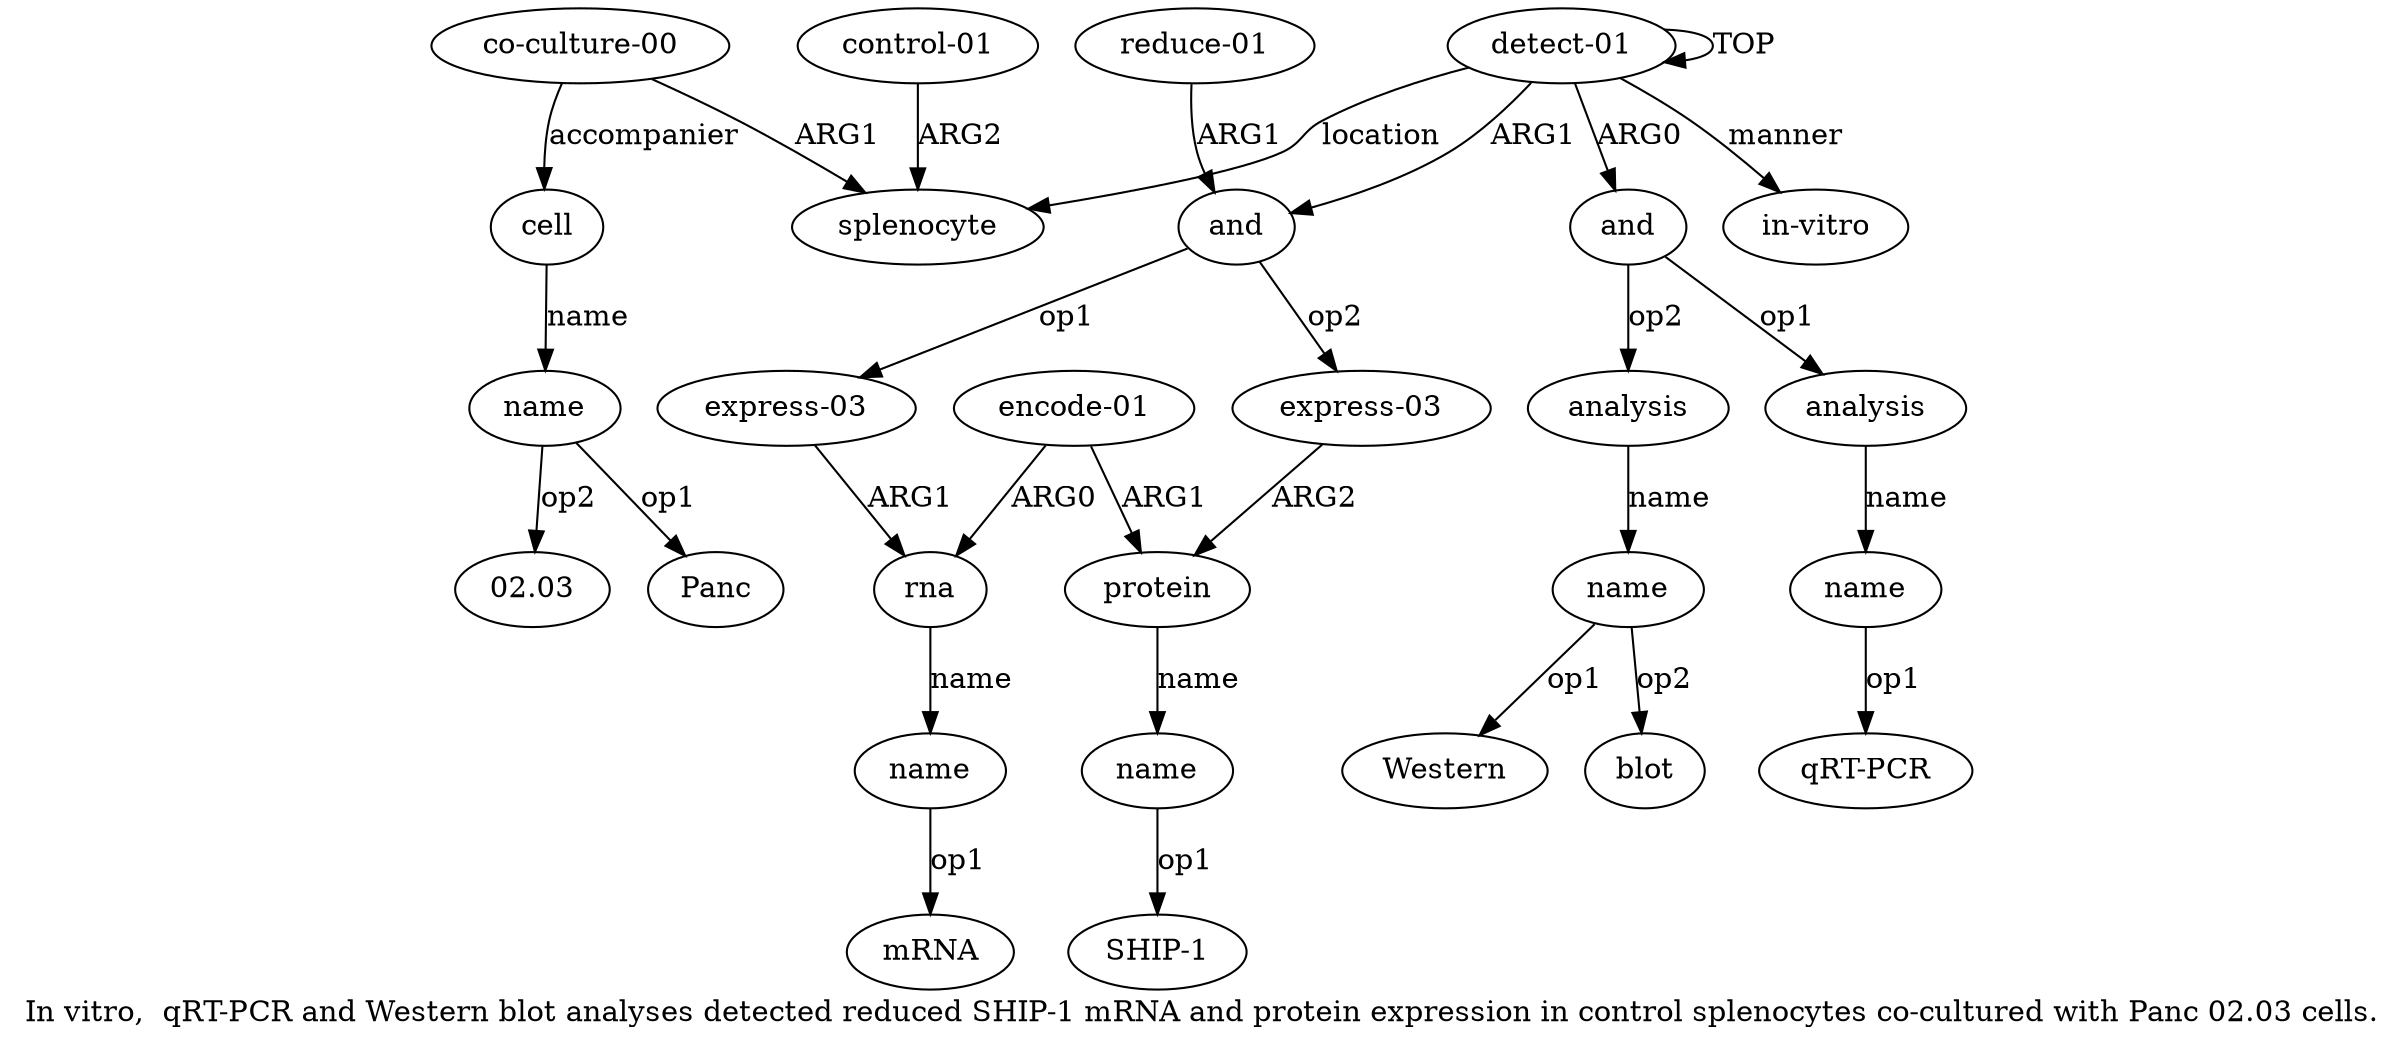 digraph  {
	graph [label="In vitro,  qRT-PCR and Western blot analyses detected reduced SHIP-1 mRNA and protein expression in control splenocytes co-cultured \
with Panc 02.03 cells."];
	node [label="\N"];
	a20	 [color=black,
		gold_ind=20,
		gold_label="in-vitro",
		label="in-vitro",
		test_ind=20,
		test_label="in-vitro"];
	"a5 Western"	 [color=black,
		gold_ind=-1,
		gold_label=Western,
		label=Western,
		test_ind=-1,
		test_label=Western];
	"a19 02.03"	 [color=black,
		gold_ind=-1,
		gold_label=02.03,
		label=02.03,
		test_ind=-1,
		test_label=02.03];
	"a3 qRT-PCR"	 [color=black,
		gold_ind=-1,
		gold_label="qRT-PCR",
		label="qRT-PCR",
		test_ind=-1,
		test_label="qRT-PCR"];
	a15	 [color=black,
		gold_ind=15,
		gold_label=splenocyte,
		label=splenocyte,
		test_ind=15,
		test_label=splenocyte];
	a14	 [color=black,
		gold_ind=14,
		gold_label="reduce-01",
		label="reduce-01",
		test_ind=14,
		test_label="reduce-01"];
	a6	 [color=black,
		gold_ind=6,
		gold_label=and,
		label=and,
		test_ind=6,
		test_label=and];
	a14 -> a6 [key=0,
	color=black,
	gold_label=ARG1,
	label=ARG1,
	test_label=ARG1];
a17 [color=black,
	gold_ind=17,
	gold_label="co-culture-00",
	label="co-culture-00",
	test_ind=17,
	test_label="co-culture-00"];
a17 -> a15 [key=0,
color=black,
gold_label=ARG1,
label=ARG1,
test_label=ARG1];
a18 [color=black,
gold_ind=18,
gold_label=cell,
label=cell,
test_ind=18,
test_label=cell];
a17 -> a18 [key=0,
color=black,
gold_label=accompanier,
label=accompanier,
test_label=accompanier];
a16 [color=black,
gold_ind=16,
gold_label="control-01",
label="control-01",
test_ind=16,
test_label="control-01"];
a16 -> a15 [key=0,
color=black,
gold_label=ARG2,
label=ARG2,
test_label=ARG2];
a11 [color=black,
gold_ind=11,
gold_label=protein,
label=protein,
test_ind=11,
test_label=protein];
a12 [color=black,
gold_ind=12,
gold_label=name,
label=name,
test_ind=12,
test_label=name];
a11 -> a12 [key=0,
color=black,
gold_label=name,
label=name,
test_label=name];
a10 [color=black,
gold_ind=10,
gold_label="encode-01",
label="encode-01",
test_ind=10,
test_label="encode-01"];
a10 -> a11 [key=0,
color=black,
gold_label=ARG1,
label=ARG1,
test_label=ARG1];
a8 [color=black,
gold_ind=8,
gold_label=rna,
label=rna,
test_ind=8,
test_label=rna];
a10 -> a8 [key=0,
color=black,
gold_label=ARG0,
label=ARG0,
test_label=ARG0];
a13 [color=black,
gold_ind=13,
gold_label="express-03",
label="express-03",
test_ind=13,
test_label="express-03"];
a13 -> a11 [key=0,
color=black,
gold_label=ARG2,
label=ARG2,
test_label=ARG2];
"a12 SHIP-1" [color=black,
gold_ind=-1,
gold_label="SHIP-1",
label="SHIP-1",
test_ind=-1,
test_label="SHIP-1"];
a12 -> "a12 SHIP-1" [key=0,
color=black,
gold_label=op1,
label=op1,
test_label=op1];
a19 [color=black,
gold_ind=19,
gold_label=name,
label=name,
test_ind=19,
test_label=name];
a19 -> "a19 02.03" [key=0,
color=black,
gold_label=op2,
label=op2,
test_label=op2];
"a19 Panc" [color=black,
gold_ind=-1,
gold_label=Panc,
label=Panc,
test_ind=-1,
test_label=Panc];
a19 -> "a19 Panc" [key=0,
color=black,
gold_label=op1,
label=op1,
test_label=op1];
a18 -> a19 [key=0,
color=black,
gold_label=name,
label=name,
test_label=name];
a1 [color=black,
gold_ind=1,
gold_label=and,
label=and,
test_ind=1,
test_label=and];
a2 [color=black,
gold_ind=2,
gold_label=analysis,
label=analysis,
test_ind=2,
test_label=analysis];
a1 -> a2 [key=0,
color=black,
gold_label=op1,
label=op1,
test_label=op1];
a4 [color=black,
gold_ind=4,
gold_label=analysis,
label=analysis,
test_ind=4,
test_label=analysis];
a1 -> a4 [key=0,
color=black,
gold_label=op2,
label=op2,
test_label=op2];
a0 [color=black,
gold_ind=0,
gold_label="detect-01",
label="detect-01",
test_ind=0,
test_label="detect-01"];
a0 -> a20 [key=0,
color=black,
gold_label=manner,
label=manner,
test_label=manner];
a0 -> a15 [key=0,
color=black,
gold_label=location,
label=location,
test_label=location];
a0 -> a1 [key=0,
color=black,
gold_label=ARG0,
label=ARG0,
test_label=ARG0];
a0 -> a0 [key=0,
color=black,
gold_label=TOP,
label=TOP,
test_label=TOP];
a0 -> a6 [key=0,
color=black,
gold_label=ARG1,
label=ARG1,
test_label=ARG1];
a3 [color=black,
gold_ind=3,
gold_label=name,
label=name,
test_ind=3,
test_label=name];
a3 -> "a3 qRT-PCR" [key=0,
color=black,
gold_label=op1,
label=op1,
test_label=op1];
a2 -> a3 [key=0,
color=black,
gold_label=name,
label=name,
test_label=name];
a5 [color=black,
gold_ind=5,
gold_label=name,
label=name,
test_ind=5,
test_label=name];
a5 -> "a5 Western" [key=0,
color=black,
gold_label=op1,
label=op1,
test_label=op1];
"a5 blot" [color=black,
gold_ind=-1,
gold_label=blot,
label=blot,
test_ind=-1,
test_label=blot];
a5 -> "a5 blot" [key=0,
color=black,
gold_label=op2,
label=op2,
test_label=op2];
a4 -> a5 [key=0,
color=black,
gold_label=name,
label=name,
test_label=name];
a7 [color=black,
gold_ind=7,
gold_label="express-03",
label="express-03",
test_ind=7,
test_label="express-03"];
a7 -> a8 [key=0,
color=black,
gold_label=ARG1,
label=ARG1,
test_label=ARG1];
a6 -> a13 [key=0,
color=black,
gold_label=op2,
label=op2,
test_label=op2];
a6 -> a7 [key=0,
color=black,
gold_label=op1,
label=op1,
test_label=op1];
a9 [color=black,
gold_ind=9,
gold_label=name,
label=name,
test_ind=9,
test_label=name];
"a9 mRNA" [color=black,
gold_ind=-1,
gold_label=mRNA,
label=mRNA,
test_ind=-1,
test_label=mRNA];
a9 -> "a9 mRNA" [key=0,
color=black,
gold_label=op1,
label=op1,
test_label=op1];
a8 -> a9 [key=0,
color=black,
gold_label=name,
label=name,
test_label=name];
}
